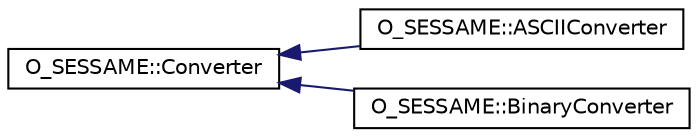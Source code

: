 digraph "Graphical Class Hierarchy"
{
 // LATEX_PDF_SIZE
  edge [fontname="Helvetica",fontsize="10",labelfontname="Helvetica",labelfontsize="10"];
  node [fontname="Helvetica",fontsize="10",shape=record];
  rankdir="LR";
  Node0 [label="O_SESSAME::Converter",height=0.2,width=0.4,color="black", fillcolor="white", style="filled",URL="$classO__SESSAME_1_1Converter.html",tooltip="Class interface for importing and exporting data to various external formats."];
  Node0 -> Node1 [dir="back",color="midnightblue",fontsize="10",style="solid",fontname="Helvetica"];
  Node1 [label="O_SESSAME::ASCIIConverter",height=0.2,width=0.4,color="black", fillcolor="white", style="filled",URL="$classO__SESSAME_1_1ASCIIConverter.html",tooltip="Class for importing and exporting data to ASCII."];
  Node0 -> Node2 [dir="back",color="midnightblue",fontsize="10",style="solid",fontname="Helvetica"];
  Node2 [label="O_SESSAME::BinaryConverter",height=0.2,width=0.4,color="black", fillcolor="white", style="filled",URL="$classO__SESSAME_1_1BinaryConverter.html",tooltip="Class for importing and exporting data to ASCII."];
}

